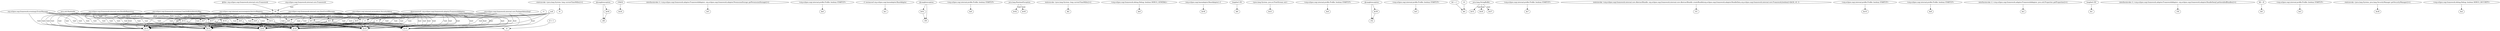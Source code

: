 digraph g {
0[label="$r17"]
1[label="$r25"]
0->1[label=""]
2[label="r1"]
3[label="$r19"]
2->3[label=""]
4[label="$r10"]
4->3[label=""]
5[label="org.eclipse.osgi.framework.internal.core.BundleRepository"]
6[label="$r15"]
5->6[label="type"]
7[label="staticinvoke <java.lang.System: long currentTimeMillis()>()"]
8[label="l0"]
7->8[label=""]
9[label="$r47"]
9->1[label=""]
10[label="org.eclipse.osgi.framework.internal.core.PackageAdminImpl"]
10->3[label="type"]
11[label="r0"]
12[label="$r9"]
11->12[label="field: bundleEventSync"]
13[label="$r12"]
13->6[label=""]
14[label="@caughtexception"]
15[label="r48"]
14->15[label=""]
16[label="r50[i5]"]
17[label="$r24"]
16->17[label=""]
18[label="$r13"]
2->18[label=""]
19[label="$r7"]
20[label="$r40"]
19->20[label=""]
10->18[label="type"]
4->18[label=""]
21[label="$r11"]
21->3[label=""]
22[label="@parameter0: org.eclipse.osgi.framework.adaptor.FrameworkAdaptor"]
23[label="$r18"]
22->23[label=""]
24[label="0"]
24->6[label=""]
25[label="$r6"]
25->6[label=""]
0->3[label=""]
26[label="interfaceinvoke r1.<org.eclipse.osgi.framework.adaptor.FrameworkAdaptor: org.eclipse.osgi.framework.adaptor.PermissionStorage getPermissionStorage()>()"]
27[label="$r5"]
26->27[label=""]
28[label="org.eclipse.osgi.internal.permadmin.SecurityAdmin"]
28->23[label="type"]
11->24[label="field: active"]
9->3[label=""]
21->18[label=""]
29[label="$r3"]
29->20[label=""]
12->6[label=""]
30[label="<org.eclipse.osgi.internal.profile.Profile: boolean STARTUP>"]
31[label="$z6"]
30->31[label=""]
32[label="r1 instanceof org.eclipse.osgi.baseadaptor.BaseAdaptor"]
33[label="$z1"]
32->33[label=""]
11->25[label="field: startLevelManager"]
34[label="$r41"]
35[label="r49"]
34->35[label=""]
22->20[label=""]
19->23[label=""]
10->1[label="type"]
4->1[label=""]
36[label="<org.eclipse.osgi.internal.profile.Profile: boolean STARTUP>"]
37[label="$z0"]
36->37[label=""]
2->1[label=""]
38[label="java.lang.RuntimeException"]
39[label="$r42"]
38->39[label="type"]
40[label="org.eclipse.osgi.internal.serviceregistry.ServiceRegistry"]
40->3[label="type"]
41[label="staticinvoke <java.lang.System: long currentTimeMillis()>()"]
42[label="$l2"]
41->42[label=""]
28->1[label="type"]
43[label="$r4"]
43->6[label=""]
40->18[label="type"]
44[label="org.eclipse.osgi.framework.eventmgr.EventManager"]
44->20[label="type"]
45[label="java.util.Hashtable"]
45->6[label="type"]
11->43[label="field: securityAdmin"]
46[label="<org.eclipse.osgi.framework.debug.Debug: boolean DEBUG_GENERAL>"]
47[label="$z9"]
46->47[label=""]
48[label="org.eclipse.osgi.framework.internal.core.StartLevelManager"]
48->25[label="type"]
9->20[label=""]
45->13[label="type"]
49[label="(org.eclipse.osgi.baseadaptor.BaseAdaptor) r1"]
50[label="$r36"]
49->50[label=""]
19->1[label=""]
51[label="i5 + 1"]
52[label="i5"]
51->52[label=""]
53[label="lengthof r50"]
54[label="$i6"]
53->54[label=""]
2->23[label=""]
55[label="<java.lang.System: java.io.PrintStream out>"]
56[label="$r21"]
55->56[label=""]
22->2[label=""]
57[label="<org.eclipse.osgi.internal.profile.Profile: boolean STARTUP>"]
58[label="$z4"]
57->58[label=""]
22->18[label=""]
45->20[label="type"]
45->23[label="type"]
29->1[label=""]
22->3[label=""]
13->18[label=""]
28->18[label="type"]
11->2[label="field: adaptor"]
2->20[label=""]
11->29[label="field: packageAdmin"]
11->19[label="field: eventManager"]
43->23[label=""]
59[label="@caughtexception"]
60[label="r52"]
59->60[label=""]
24->20[label=""]
61[label="<org.eclipse.osgi.internal.profile.Profile: boolean STARTUP>"]
62[label="$z5"]
61->62[label=""]
5->0[label="type"]
5->20[label="type"]
29->6[label=""]
13->3[label=""]
63[label="$i1 + 1"]
64[label="$i4"]
63->64[label=""]
0->18[label=""]
29->23[label=""]
28->3[label="type"]
19->3[label=""]
65[label="$r44"]
65->15[label=""]
22->1[label=""]
66[label="null"]
66->9[label=""]
67[label="java.lang.StringBuffer"]
68[label="$r31"]
67->68[label="type"]
19->18[label=""]
19->6[label=""]
40->21[label="type"]
69[label="org.eclipse.osgi.framework.eventmgr.CopyOnWriteIdentityMap"]
70[label="$r8"]
69->70[label="type"]
28->43[label="type"]
13->1[label=""]
12->23[label=""]
14->65[label=""]
43->20[label=""]
11->13[label="field: installLock"]
5->23[label="type"]
69->4[label="type"]
25->23[label=""]
71[label="<org.eclipse.osgi.internal.profile.Profile: boolean STARTUP>"]
72[label="$z7"]
71->72[label=""]
45->3[label="type"]
43->18[label=""]
24->1[label=""]
44->18[label="type"]
73[label="staticinvoke <org.eclipse.osgi.framework.internal.core.AbstractBundle: org.eclipse.osgi.framework.internal.core.AbstractBundle createBundle(org.eclipse.osgi.framework.adaptor.BundleData,org.eclipse.osgi.framework.internal.core.Framework,boolean)>($r24, r0, 1)"]
74[label="r51"]
73->74[label=""]
22->6[label=""]
28->6[label="type"]
75[label="@caughtexception"]
75->35[label=""]
76[label="$r39"]
59->76[label=""]
69->20[label="type"]
5->1[label="type"]
66->23[label=""]
45->18[label="type"]
13->23[label=""]
43->3[label=""]
10->29[label="type"]
77[label="<org.eclipse.osgi.internal.profile.Profile: boolean STARTUP>"]
78[label="$z10"]
77->78[label=""]
12->20[label=""]
25->20[label=""]
12->1[label=""]
44->3[label="type"]
70->3[label=""]
66->20[label=""]
25->1[label=""]
79[label="<org.eclipse.osgi.internal.profile.Profile: boolean STARTUP>"]
80[label="$z8"]
79->80[label=""]
21->20[label=""]
69->23[label="type"]
81[label="@this: org.eclipse.osgi.framework.internal.core.Framework"]
81->11[label=""]
29->3[label=""]
11->0[label="field: bundles"]
76->60[label=""]
2->6[label=""]
70->18[label=""]
4->6[label=""]
48->1[label="type"]
40->20[label="type"]
10->6[label="type"]
0->6[label=""]
43->1[label=""]
12->3[label=""]
29->18[label=""]
25->3[label=""]
82[label="interfaceinvoke r1.<org.eclipse.osgi.framework.adaptor.FrameworkAdaptor: java.util.Properties getProperties()>()"]
83[label="$r2"]
82->83[label=""]
70->1[label=""]
45->1[label="type"]
48->18[label="type"]
84[label="lengthof r50"]
85[label="$i1"]
84->85[label=""]
24->23[label=""]
5->3[label="type"]
48->3[label="type"]
12->18[label=""]
13->20[label=""]
5->18[label="type"]
40->6[label="type"]
11->21[label="field: serviceRegistry"]
48->6[label="type"]
25->18[label=""]
86[label="org.eclipse.osgi.framework.internal.core.Framework"]
86->11[label="type"]
4->23[label=""]
70->6[label=""]
10->23[label="type"]
87[label="$r20"]
67->87[label="type"]
0->20[label=""]
4->20[label=""]
88[label="interfaceinvoke r1.<org.eclipse.osgi.framework.adaptor.FrameworkAdaptor: org.eclipse.osgi.framework.adaptor.BundleData[] getInstalledBundles()>()"]
89[label="r50"]
88->89[label=""]
90[label="$l2 - l0"]
91[label="$l3"]
90->91[label=""]
40->1[label="type"]
11->70[label="field: bundleEvent"]
21->23[label=""]
69->6[label="type"]
24->52[label=""]
11->4[label="field: frameworkEvent"]
0->23[label=""]
66->3[label=""]
92[label="<org.eclipse.osgi.internal.profile.Profile: boolean STARTUP>"]
93[label="$z3"]
92->93[label=""]
9->23[label=""]
69->1[label="type"]
94[label="r1"]
94->2[label=""]
66->18[label=""]
9->18[label=""]
44->23[label="type"]
70->23[label=""]
75->34[label=""]
48->20[label="type"]
44->1[label="type"]
95[label="$r45"]
38->95[label="type"]
28->20[label="type"]
44->19[label="type"]
24->18[label=""]
96[label="staticinvoke <java.lang.System: java.lang.SecurityManager getSecurityManager()>()"]
97[label="$r28"]
96->97[label=""]
69->12[label="type"]
70->20[label=""]
40->23[label="type"]
10->20[label="type"]
9->6[label=""]
44->6[label="type"]
98[label="<org.eclipse.osgi.framework.debug.Debug: boolean DEBUG_SECURITY>"]
99[label="$z2"]
98->99[label=""]
100[label="$r27"]
67->100[label="type"]
21->6[label=""]
11->9[label="field: delegateHooks"]
101[label="10"]
101->64[label=""]
69->3[label="type"]
24->3[label=""]
21->1[label=""]
48->23[label="type"]
66->6[label=""]
69->18[label="type"]
66->1[label=""]
}